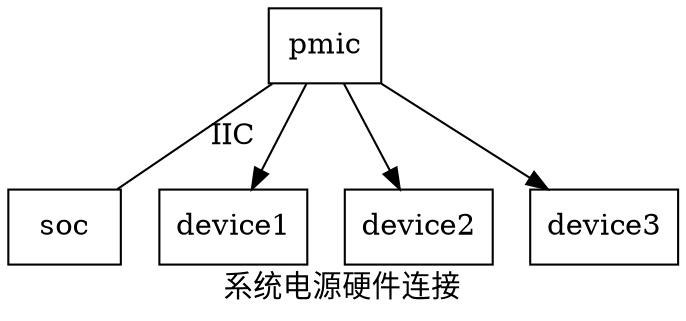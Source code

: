 /**
 * @brief 阐述一般系统的电源硬件
 */
digraph pw_hd{
    graph[label="系统电源硬件连接"];

    node[shape=box];
    pmic -> soc [arrowhead=none,label="IIC"];
    pmic -> device1;
    pmic -> device2;
    pmic -> device3;
}
